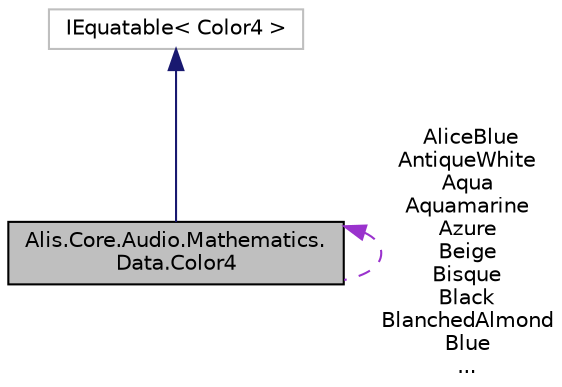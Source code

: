 digraph "Alis.Core.Audio.Mathematics.Data.Color4"
{
 // LATEX_PDF_SIZE
  edge [fontname="Helvetica",fontsize="10",labelfontname="Helvetica",labelfontsize="10"];
  node [fontname="Helvetica",fontsize="10",shape=record];
  Node1 [label="Alis.Core.Audio.Mathematics.\lData.Color4",height=0.2,width=0.4,color="black", fillcolor="grey75", style="filled", fontcolor="black",tooltip="Represents a color with 4 floating-point components (R, G, B, A)."];
  Node2 -> Node1 [dir="back",color="midnightblue",fontsize="10",style="solid",fontname="Helvetica"];
  Node2 [label="IEquatable\< Color4 \>",height=0.2,width=0.4,color="grey75", fillcolor="white", style="filled",tooltip=" "];
  Node1 -> Node1 [dir="back",color="darkorchid3",fontsize="10",style="dashed",label=" AliceBlue\nAntiqueWhite\nAqua\nAquamarine\nAzure\nBeige\nBisque\nBlack\nBlanchedAlmond\nBlue\n..." ,fontname="Helvetica"];
}
